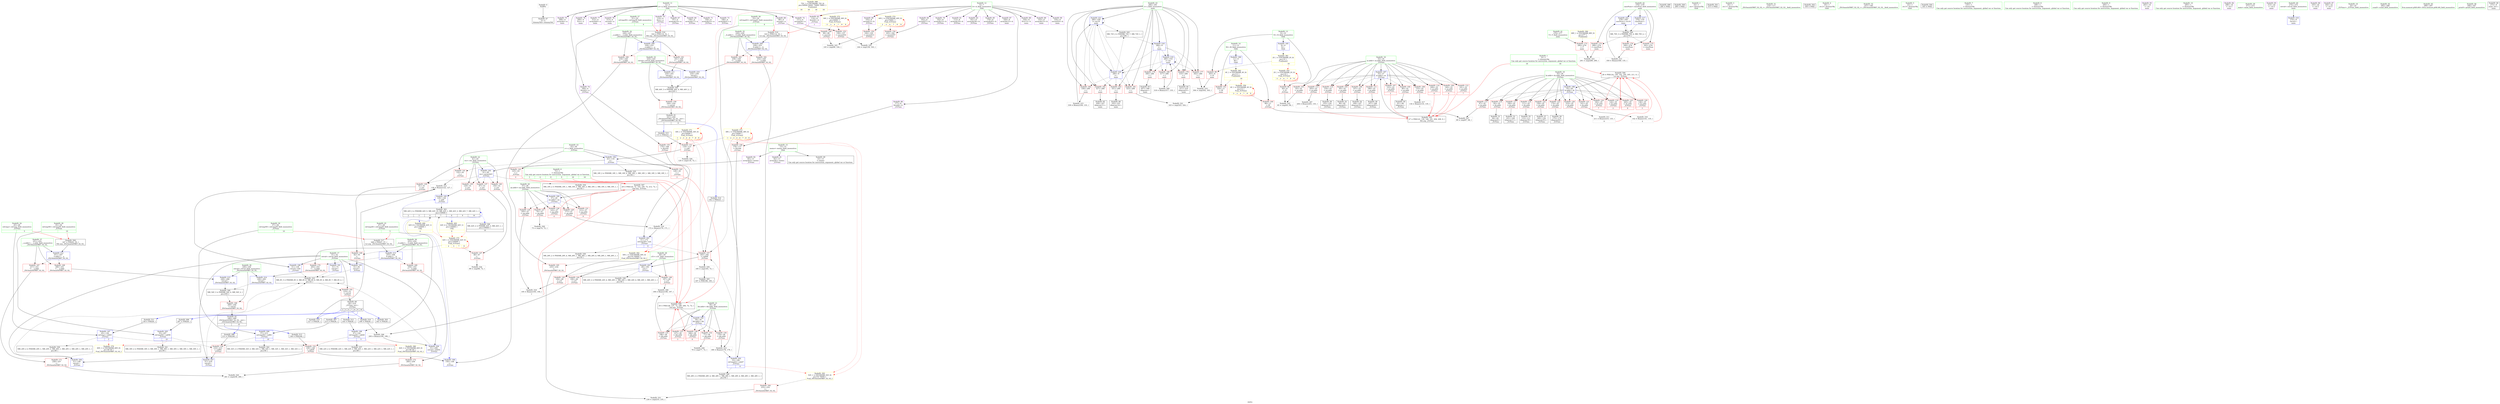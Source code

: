 digraph "SVFG" {
	label="SVFG";

	Node0x56066ee05560 [shape=record,color=grey,label="{NodeID: 0\nNullPtr}"];
	Node0x56066ee05560 -> Node0x56066ee272a0[style=solid];
	Node0x56066ee2ac90 [shape=record,color=blue,label="{NodeID: 194\n43\<--118\nc\<--\n_Z1Fiixx\n}"];
	Node0x56066ee2ac90 -> Node0x56066ee2dfb0[style=dashed];
	Node0x56066ee2ac90 -> Node0x56066ee2e080[style=dashed];
	Node0x56066ee2ac90 -> Node0x56066ee2e150[style=dashed];
	Node0x56066ee2ac90 -> Node0x56066ee48a30[style=dashed];
	Node0x56066ee277c0 [shape=record,color=red,label="{NodeID: 111\n166\<--33\n\<--ai.addr\n_Z1Fiixx\n}"];
	Node0x56066ee277c0 -> Node0x56066ee28c10[style=solid];
	Node0x56066ee26240 [shape=record,color=green,label="{NodeID: 28\n53\<--54\nref.tmp43\<--ref.tmp43_field_insensitive\n_Z1Fiixx\n|{|<s1>6}}"];
	Node0x56066ee26240 -> Node0x56066ee2b310[style=solid];
	Node0x56066ee26240:s1 -> Node0x56066ee789a0[style=solid,color=red];
	Node0x56066ee30d00 [shape=record,color=yellow,style=double,label="{NodeID: 388\n75V_1 = ENCHI(MR_75V_0)\npts\{50000 50001 70000 70001 \}\nFun[main]|{<s0>16|<s1>16|<s2>16|<s3>16}}"];
	Node0x56066ee30d00:s0 -> Node0x56066ee50a70[style=dashed,color=red];
	Node0x56066ee30d00:s1 -> Node0x56066ee50b50[style=dashed,color=red];
	Node0x56066ee30d00:s2 -> Node0x56066ee50c30[style=dashed,color=red];
	Node0x56066ee30d00:s3 -> Node0x56066ee50d10[style=dashed,color=red];
	Node0x56066ee38d80 [shape=record,color=black,label="{NodeID: 305\n187 = PHI(188, 185, )\n}"];
	Node0x56066ee331c0 [shape=record,color=blue,label="{NodeID: 222\n278\<--350\ncaseNum\<--inc24\nmain\n}"];
	Node0x56066ee331c0 -> Node0x56066ee4b730[style=dashed];
	Node0x56066ee2de10 [shape=record,color=red,label="{NodeID: 139\n129\<--41\n\<--res\n_Z1Fiixx\n}"];
	Node0x56066ee2de10 -> Node0x56066ee2ad60[style=solid];
	Node0x56066ee28a70 [shape=record,color=black,label="{NodeID: 56\n155\<--154\nidxprom32\<--\n_Z1Fiixx\n}"];
	Node0x56066ee75f80 [shape=record,color=black,label="{NodeID: 499\n284 = PHI()\n}"];
	Node0x56066ee48030 [shape=record,color=black,label="{NodeID: 333\nMR_6V_3 = PHI(MR_6V_5, MR_6V_8, MR_6V_6, MR_6V_4, MR_6V_7, MR_6V_2, )\npts\{32 \}\n}"];
	Node0x56066ee48030 -> Node0x56066ee28090[style=dashed];
	Node0x56066ee2f4d0 [shape=record,color=red,label="{NodeID: 167\n257\<--251\n\<--__a.addr\n_ZSt3maxIxERKT_S2_S2_\n}"];
	Node0x56066ee2f4d0 -> Node0x56066ee2f810[style=solid];
	Node0x56066ee2a130 [shape=record,color=purple,label="{NodeID: 84\n162\<--6\nsecond37\<--b\n_Z1Fiixx\n}"];
	Node0x56066ee2a130 -> Node0x56066ee2ea40[style=solid];
	Node0x56066ee24af0 [shape=record,color=green,label="{NodeID: 1\n9\<--1\n\<--dummyObj\nCan only get source location for instruction, argument, global var or function.|{<s0>16|<s1>16}}"];
	Node0x56066ee24af0:s0 -> Node0x56066ee76590[style=solid,color=red];
	Node0x56066ee24af0:s1 -> Node0x56066ee76be0[style=solid,color=red];
	Node0x56066ee2ad60 [shape=record,color=blue,label="{NodeID: 195\n129\<--128\n\<--add\n_Z1Fiixx\n}"];
	Node0x56066ee2ad60 -> Node0x56066ee4b230[style=dashed];
	Node0x56066ee27890 [shape=record,color=red,label="{NodeID: 112\n191\<--33\n\<--ai.addr\n_Z1Fiixx\n|{<s0>7}}"];
	Node0x56066ee27890:s0 -> Node0x56066ee76590[style=solid,color=red];
	Node0x56066ee26310 [shape=record,color=green,label="{NodeID: 29\n55\<--56\nref.tmp56\<--ref.tmp56_field_insensitive\n_Z1Fiixx\n|{|<s1>10}}"];
	Node0x56066ee26310 -> Node0x56066ee2b580[style=solid];
	Node0x56066ee26310:s1 -> Node0x56066ee77420[style=solid,color=red];
	Node0x56066ee39320 [shape=record,color=grey,label="{NodeID: 306\n200 = Binary(190, 199, )\n}"];
	Node0x56066ee39320 -> Node0x56066ee2b4b0[style=solid];
	Node0x56066ee2dee0 [shape=record,color=red,label="{NodeID: 140\n150\<--41\n\<--res\n_Z1Fiixx\n}"];
	Node0x56066ee2dee0 -> Node0x56066ee2b0a0[style=solid];
	Node0x56066ee28b40 [shape=record,color=black,label="{NodeID: 57\n160\<--159\nidxprom35\<--\n_Z1Fiixx\n}"];
	Node0x56066ee76050 [shape=record,color=black,label="{NodeID: 500\n299 = PHI()\n}"];
	Node0x56066ee48530 [shape=record,color=black,label="{NodeID: 334\nMR_16V_2 = PHI(MR_16V_1, MR_16V_3, MR_16V_3, MR_16V_1, MR_16V_3, MR_16V_1, )\npts\{42 \}\n}"];
	Node0x56066ee2f5a0 [shape=record,color=red,label="{NodeID: 168\n266\<--251\n\<--__a.addr\n_ZSt3maxIxERKT_S2_S2_\n}"];
	Node0x56066ee2f5a0 -> Node0x56066ee32c10[style=solid];
	Node0x56066ee2a200 [shape=record,color=purple,label="{NodeID: 85\n176\<--6\narrayidx45\<--b\n_Z1Fiixx\n}"];
	Node0x56066ee24b80 [shape=record,color=green,label="{NodeID: 2\n16\<--1\n.str\<--dummyObj\nGlob }"];
	Node0x56066ee2ae30 [shape=record,color=blue,label="{NodeID: 196\n31\<--128\nretval\<--add\n_Z1Fiixx\n}"];
	Node0x56066ee2ae30 -> Node0x56066ee48030[style=dashed];
	Node0x56066ee27960 [shape=record,color=red,label="{NodeID: 113\n203\<--33\n\<--ai.addr\n_Z1Fiixx\n}"];
	Node0x56066ee27960 -> Node0x56066ee394a0[style=solid];
	Node0x56066ee263e0 [shape=record,color=green,label="{NodeID: 30\n57\<--58\nref.tmp59\<--ref.tmp59_field_insensitive\n_Z1Fiixx\n|{|<s1>10}}"];
	Node0x56066ee263e0 -> Node0x56066ee2b650[style=solid];
	Node0x56066ee263e0:s1 -> Node0x56066ee78610[style=solid,color=red];
	Node0x56066ee394a0 [shape=record,color=grey,label="{NodeID: 307\n204 = Binary(203, 135, )\n|{<s0>8}}"];
	Node0x56066ee394a0:s0 -> Node0x56066ee76590[style=solid,color=red];
	Node0x56066ee2dfb0 [shape=record,color=red,label="{NodeID: 141\n122\<--43\n\<--c\n_Z1Fiixx\n}"];
	Node0x56066ee2dfb0 -> Node0x56066ee39c20[style=solid];
	Node0x56066ee28c10 [shape=record,color=black,label="{NodeID: 58\n167\<--166\nidxprom40\<--\n_Z1Fiixx\n}"];
	Node0x56066ee76120 [shape=record,color=black,label="{NodeID: 501\n315 = PHI()\n}"];
	Node0x56066ee48a30 [shape=record,color=black,label="{NodeID: 335\nMR_18V_2 = PHI(MR_18V_1, MR_18V_4, MR_18V_1, MR_18V_1, MR_18V_3, MR_18V_1, )\npts\{44 \}\n}"];
	Node0x56066ee2f670 [shape=record,color=red,label="{NodeID: 169\n259\<--253\n\<--__b.addr\n_ZSt3maxIxERKT_S2_S2_\n}"];
	Node0x56066ee2f670 -> Node0x56066ee2f8e0[style=solid];
	Node0x56066ee2a2d0 [shape=record,color=purple,label="{NodeID: 86\n177\<--6\nfirst46\<--b\n_Z1Fiixx\n}"];
	Node0x56066ee2a2d0 -> Node0x56066ee2ebe0[style=solid];
	Node0x56066ee24e30 [shape=record,color=green,label="{NodeID: 3\n18\<--1\n.str.1\<--dummyObj\nGlob }"];
	Node0x56066ee2af00 [shape=record,color=blue,label="{NodeID: 197\n45\<--138\nref.tmp\<--call25\n_Z1Fiixx\n|{|<s2>5}}"];
	Node0x56066ee2af00 -> Node0x56066ee2e8a0[style=dashed];
	Node0x56066ee2af00 -> Node0x56066ee48f30[style=dashed];
	Node0x56066ee2af00:s2 -> Node0x56066ee511a0[style=dashed,color=red];
	Node0x56066ee27a30 [shape=record,color=red,label="{NodeID: 114\n209\<--33\n\<--ai.addr\n_Z1Fiixx\n|{<s0>9}}"];
	Node0x56066ee27a30:s0 -> Node0x56066ee76590[style=solid,color=red];
	Node0x56066ee264b0 [shape=record,color=green,label="{NodeID: 31\n116\<--117\n_ZSt3minIxERKT_S2_S2_\<--_ZSt3minIxERKT_S2_S2__field_insensitive\n}"];
	Node0x56066ee39620 [shape=record,color=grey,label="{NodeID: 308\n198 = Binary(196, 197, )\n|{<s0>7}}"];
	Node0x56066ee39620:s0 -> Node0x56066ee77160[style=solid,color=red];
	Node0x56066ee2e080 [shape=record,color=red,label="{NodeID: 142\n125\<--43\n\<--c\n_Z1Fiixx\n|{<s0>2}}"];
	Node0x56066ee2e080:s0 -> Node0x56066ee76ea0[style=solid,color=red];
	Node0x56066ee28ce0 [shape=record,color=black,label="{NodeID: 59\n175\<--174\nidxprom44\<--\n_Z1Fiixx\n}"];
	Node0x56066ee761f0 [shape=record,color=black,label="{NodeID: 502\n336 = PHI()\n}"];
	Node0x56066ee48f30 [shape=record,color=black,label="{NodeID: 336\nMR_20V_2 = PHI(MR_20V_1, MR_20V_3, MR_20V_1, MR_20V_1, MR_20V_1, MR_20V_1, )\npts\{46 \}\n}"];
	Node0x56066ee2f740 [shape=record,color=red,label="{NodeID: 170\n263\<--253\n\<--__b.addr\n_ZSt3maxIxERKT_S2_S2_\n}"];
	Node0x56066ee2f740 -> Node0x56066ee32b40[style=solid];
	Node0x56066ee2a3a0 [shape=record,color=purple,label="{NodeID: 87\n329\<--6\narrayidx12\<--b\nmain\n}"];
	Node0x56066ee24ec0 [shape=record,color=green,label="{NodeID: 4\n20\<--1\n.str.2\<--dummyObj\nGlob }"];
	Node0x56066ee2afd0 [shape=record,color=blue,label="{NodeID: 198\n47\<--144\nref.tmp26\<--call28\n_Z1Fiixx\n|{|<s2>5}}"];
	Node0x56066ee2afd0 -> Node0x56066ee2e8a0[style=dashed];
	Node0x56066ee2afd0 -> Node0x56066ee49430[style=dashed];
	Node0x56066ee2afd0:s2 -> Node0x56066ee51280[style=dashed,color=red];
	Node0x56066ee2cb10 [shape=record,color=red,label="{NodeID: 115\n67\<--35\n\<--bi.addr\n_Z1Fiixx\n}"];
	Node0x56066ee2cb10 -> Node0x56066ee3b2a0[style=solid];
	Node0x56066ee26580 [shape=record,color=green,label="{NodeID: 32\n147\<--148\n_ZSt3maxIxERKT_S2_S2_\<--_ZSt3maxIxERKT_S2_S2__field_insensitive\n}"];
	Node0x56066ee310e0 [shape=record,color=yellow,style=double,label="{NodeID: 392\n50V_1 = ENCHI(MR_50V_0)\npts\{52 50000 \}\nFun[_ZSt3minIxERKT_S2_S2_]}"];
	Node0x56066ee310e0 -> Node0x56066ee2f330[style=dashed];
	Node0x56066ee397a0 [shape=record,color=grey,label="{NodeID: 309\n318 = Binary(317, 135, )\n}"];
	Node0x56066ee397a0 -> Node0x56066ee32f50[style=solid];
	Node0x56066ee2e150 [shape=record,color=red,label="{NodeID: 143\n126\<--43\n\<--c\n_Z1Fiixx\n|{<s0>2}}"];
	Node0x56066ee2e150:s0 -> Node0x56066ee77160[style=solid,color=red];
	Node0x56066ee28db0 [shape=record,color=black,label="{NodeID: 60\n26\<--219\n_Z1Fiixx_ret\<--\n_Z1Fiixx\n|{<s0>2|<s1>3|<s2>4|<s3>7|<s4>8|<s5>9|<s6>16}}"];
	Node0x56066ee28db0:s0 -> Node0x56066ee77c60[style=solid,color=blue];
	Node0x56066ee28db0:s1 -> Node0x56066ee77e90[style=solid,color=blue];
	Node0x56066ee28db0:s2 -> Node0x56066ee77fd0[style=solid,color=blue];
	Node0x56066ee28db0:s3 -> Node0x56066ee784d0[style=solid,color=blue];
	Node0x56066ee28db0:s4 -> Node0x56066ee73f20[style=solid,color=blue];
	Node0x56066ee28db0:s5 -> Node0x56066ee75d40[style=solid,color=blue];
	Node0x56066ee28db0:s6 -> Node0x56066ee762c0[style=solid,color=blue];
	Node0x56066ee762c0 [shape=record,color=black,label="{NodeID: 503\n343 = PHI(26, )\n}"];
	Node0x56066ee49430 [shape=record,color=black,label="{NodeID: 337\nMR_22V_2 = PHI(MR_22V_1, MR_22V_3, MR_22V_1, MR_22V_1, MR_22V_1, MR_22V_1, )\npts\{48 \}\n}"];
	Node0x56066ee2f810 [shape=record,color=red,label="{NodeID: 171\n258\<--257\n\<--\n_ZSt3maxIxERKT_S2_S2_\n}"];
	Node0x56066ee2f810 -> Node0x56066ee3a820[style=solid];
	Node0x56066ee2a470 [shape=record,color=purple,label="{NodeID: 88\n330\<--6\nfirst13\<--b\nmain\n}"];
	Node0x56066ee24f50 [shape=record,color=green,label="{NodeID: 5\n22\<--1\n.str.3\<--dummyObj\nGlob }"];
	Node0x56066ee2b0a0 [shape=record,color=blue,label="{NodeID: 199\n150\<--149\n\<--\n_Z1Fiixx\n}"];
	Node0x56066ee2b0a0 -> Node0x56066ee4b230[style=dashed];
	Node0x56066ee2cba0 [shape=record,color=red,label="{NodeID: 116\n83\<--35\n\<--bi.addr\n_Z1Fiixx\n}"];
	Node0x56066ee2cba0 -> Node0x56066ee28660[style=solid];
	Node0x56066ee26680 [shape=record,color=green,label="{NodeID: 33\n224\<--225\nretval\<--retval_field_insensitive\n_ZSt3minIxERKT_S2_S2_\n}"];
	Node0x56066ee26680 -> Node0x56066ee2ee50[style=solid];
	Node0x56066ee26680 -> Node0x56066ee2b990[style=solid];
	Node0x56066ee26680 -> Node0x56066ee2ba60[style=solid];
	Node0x56066ee32200 [shape=record,color=yellow,style=double,label="{NodeID: 393\n52V_1 = ENCHI(MR_52V_0)\npts\{54 70000 \}\nFun[_ZSt3minIxERKT_S2_S2_]}"];
	Node0x56066ee32200 -> Node0x56066ee2f260[style=dashed];
	Node0x56066ee39920 [shape=record,color=grey,label="{NodeID: 310\n172 = Binary(170, 171, )\n}"];
	Node0x56066ee39920 -> Node0x56066ee2b240[style=solid];
	Node0x56066ee2e220 [shape=record,color=red,label="{NodeID: 144\n190\<--49\n\<--c31\n_Z1Fiixx\n}"];
	Node0x56066ee2e220 -> Node0x56066ee39320[style=solid];
	Node0x56066ee28e80 [shape=record,color=black,label="{NodeID: 61\n221\<--244\n_ZSt3minIxERKT_S2_S2__ret\<--\n_ZSt3minIxERKT_S2_S2_\n|{<s0>1|<s1>6}}"];
	Node0x56066ee28e80:s0 -> Node0x56066ee78390[style=solid,color=blue];
	Node0x56066ee28e80:s1 -> Node0x56066ee78250[style=solid,color=blue];
	Node0x56066ee764c0 [shape=record,color=black,label="{NodeID: 504\n345 = PHI()\n}"];
	Node0x56066ee49930 [shape=record,color=black,label="{NodeID: 338\nMR_24V_2 = PHI(MR_24V_4, MR_24V_1, MR_24V_1, MR_24V_4, MR_24V_1, MR_24V_1, )\npts\{50 \}\n}"];
	Node0x56066ee2f8e0 [shape=record,color=red,label="{NodeID: 172\n260\<--259\n\<--\n_ZSt3maxIxERKT_S2_S2_\n}"];
	Node0x56066ee2f8e0 -> Node0x56066ee3a820[style=solid];
	Node0x56066ee2a540 [shape=record,color=purple,label="{NodeID: 89\n333\<--6\narrayidx15\<--b\nmain\n}"];
	Node0x56066ee24fe0 [shape=record,color=green,label="{NodeID: 6\n72\<--1\n\<--dummyObj\nCan only get source location for instruction, argument, global var or function.|{<s0>3|<s1>4|<s2>8|<s3>9|<s4>16|<s5>16}}"];
	Node0x56066ee24fe0:s0 -> Node0x56066ee76ea0[style=solid,color=red];
	Node0x56066ee24fe0:s1 -> Node0x56066ee77160[style=solid,color=red];
	Node0x56066ee24fe0:s2 -> Node0x56066ee76ea0[style=solid,color=red];
	Node0x56066ee24fe0:s3 -> Node0x56066ee77160[style=solid,color=red];
	Node0x56066ee24fe0:s4 -> Node0x56066ee76ea0[style=solid,color=red];
	Node0x56066ee24fe0:s5 -> Node0x56066ee77160[style=solid,color=red];
	Node0x56066ee2b170 [shape=record,color=blue,label="{NodeID: 200\n31\<--149\nretval\<--\n_Z1Fiixx\n}"];
	Node0x56066ee2b170 -> Node0x56066ee48030[style=dashed];
	Node0x56066ee2cc30 [shape=record,color=red,label="{NodeID: 117\n100\<--35\n\<--bi.addr\n_Z1Fiixx\n}"];
	Node0x56066ee2cc30 -> Node0x56066ee28800[style=solid];
	Node0x56066ee26750 [shape=record,color=green,label="{NodeID: 34\n226\<--227\n__a.addr\<--__a.addr_field_insensitive\n_ZSt3minIxERKT_S2_S2_\n}"];
	Node0x56066ee26750 -> Node0x56066ee2ef20[style=solid];
	Node0x56066ee26750 -> Node0x56066ee2eff0[style=solid];
	Node0x56066ee26750 -> Node0x56066ee2b7f0[style=solid];
	Node0x56066ee39aa0 [shape=record,color=grey,label="{NodeID: 311\n211 = Binary(210, 135, )\n|{<s0>9}}"];
	Node0x56066ee39aa0:s0 -> Node0x56066ee76be0[style=solid,color=red];
	Node0x56066ee2e2f0 [shape=record,color=red,label="{NodeID: 145\n194\<--49\n\<--c31\n_Z1Fiixx\n}"];
	Node0x56066ee2e2f0 -> Node0x56066ee3a520[style=solid];
	Node0x56066ee28f50 [shape=record,color=black,label="{NodeID: 62\n246\<--269\n_ZSt3maxIxERKT_S2_S2__ret\<--\n_ZSt3maxIxERKT_S2_S2_\n|{<s0>5|<s1>10}}"];
	Node0x56066ee28f50:s0 -> Node0x56066ee78110[style=solid,color=blue];
	Node0x56066ee28f50:s1 -> Node0x56066ee75e40[style=solid,color=blue];
	Node0x56066ee76590 [shape=record,color=black,label="{NodeID: 505\n27 = PHI(123, 134, 140, 191, 204, 209, 9, )\n0th arg _Z1Fiixx }"];
	Node0x56066ee76590 -> Node0x56066ee30540[style=solid];
	Node0x56066ee49e30 [shape=record,color=black,label="{NodeID: 339\nMR_26V_2 = PHI(MR_26V_4, MR_26V_1, MR_26V_1, MR_26V_4, MR_26V_1, MR_26V_1, )\npts\{52 \}\n}"];
	Node0x56066ee2f9b0 [shape=record,color=red,label="{NodeID: 173\n290\<--276\n\<--T\nmain\n}"];
	Node0x56066ee2f9b0 -> Node0x56066ee3aca0[style=solid];
	Node0x56066ee2a610 [shape=record,color=purple,label="{NodeID: 90\n334\<--6\nsecond16\<--b\nmain\n}"];
	Node0x56066ee213a0 [shape=record,color=green,label="{NodeID: 7\n135\<--1\n\<--dummyObj\nCan only get source location for instruction, argument, global var or function.}"];
	Node0x56066ee2b240 [shape=record,color=blue,label="{NodeID: 201\n51\<--172\nref.tmp39\<--sub\n_Z1Fiixx\n|{|<s2>6}}"];
	Node0x56066ee2b240 -> Node0x56066ee2ecb0[style=dashed];
	Node0x56066ee2b240 -> Node0x56066ee49e30[style=dashed];
	Node0x56066ee2b240:s2 -> Node0x56066ee310e0[style=dashed,color=red];
	Node0x56066ee2cd00 [shape=record,color=red,label="{NodeID: 118\n111\<--35\n\<--bi.addr\n_Z1Fiixx\n}"];
	Node0x56066ee2cd00 -> Node0x56066ee289a0[style=solid];
	Node0x56066ee26820 [shape=record,color=green,label="{NodeID: 35\n228\<--229\n__b.addr\<--__b.addr_field_insensitive\n_ZSt3minIxERKT_S2_S2_\n}"];
	Node0x56066ee26820 -> Node0x56066ee2f0c0[style=solid];
	Node0x56066ee26820 -> Node0x56066ee2f190[style=solid];
	Node0x56066ee26820 -> Node0x56066ee2b8c0[style=solid];
	Node0x56066ee39c20 [shape=record,color=grey,label="{NodeID: 312\n128 = Binary(122, 127, )\n}"];
	Node0x56066ee39c20 -> Node0x56066ee2ad60[style=solid];
	Node0x56066ee39c20 -> Node0x56066ee2ae30[style=solid];
	Node0x56066ee2e3c0 [shape=record,color=red,label="{NodeID: 146\n197\<--49\n\<--c31\n_Z1Fiixx\n}"];
	Node0x56066ee2e3c0 -> Node0x56066ee39620[style=solid];
	Node0x56066ee29020 [shape=record,color=black,label="{NodeID: 63\n307\<--306\nidxprom\<--\nmain\n}"];
	Node0x56066ee76be0 [shape=record,color=black,label="{NodeID: 506\n28 = PHI(124, 136, 142, 192, 205, 211, 9, )\n1st arg _Z1Fiixx }"];
	Node0x56066ee76be0 -> Node0x56066ee30610[style=solid];
	Node0x56066ee4a330 [shape=record,color=black,label="{NodeID: 340\nMR_28V_2 = PHI(MR_28V_4, MR_28V_1, MR_28V_1, MR_28V_4, MR_28V_1, MR_28V_1, )\npts\{54 \}\n}"];
	Node0x56066ee2fa80 [shape=record,color=red,label="{NodeID: 174\n289\<--278\n\<--caseNum\nmain\n}"];
	Node0x56066ee2fa80 -> Node0x56066ee3aca0[style=solid];
	Node0x56066ee2a6e0 [shape=record,color=purple,label="{NodeID: 91\n82\<--13\narrayidx\<--memo\n_Z1Fiixx\n}"];
	Node0x56066ee21430 [shape=record,color=green,label="{NodeID: 8\n188\<--1\n\<--dummyObj\nCan only get source location for instruction, argument, global var or function.}"];
	Node0x56066ee2b310 [shape=record,color=blue,label="{NodeID: 202\n53\<--180\nref.tmp43\<--sub47\n_Z1Fiixx\n|{|<s2>6}}"];
	Node0x56066ee2b310 -> Node0x56066ee2ecb0[style=dashed];
	Node0x56066ee2b310 -> Node0x56066ee4a330[style=dashed];
	Node0x56066ee2b310:s2 -> Node0x56066ee32200[style=dashed,color=red];
	Node0x56066ee2cdd0 [shape=record,color=red,label="{NodeID: 119\n124\<--35\n\<--bi.addr\n_Z1Fiixx\n|{<s0>2}}"];
	Node0x56066ee2cdd0:s0 -> Node0x56066ee76be0[style=solid,color=red];
	Node0x56066ee268f0 [shape=record,color=green,label="{NodeID: 36\n249\<--250\nretval\<--retval_field_insensitive\n_ZSt3maxIxERKT_S2_S2_\n}"];
	Node0x56066ee268f0 -> Node0x56066ee2f400[style=solid];
	Node0x56066ee268f0 -> Node0x56066ee32b40[style=solid];
	Node0x56066ee268f0 -> Node0x56066ee32c10[style=solid];
	Node0x56066ee39da0 [shape=record,color=grey,label="{NodeID: 313\n350 = Binary(349, 135, )\n}"];
	Node0x56066ee39da0 -> Node0x56066ee331c0[style=solid];
	Node0x56066ee2e490 [shape=record,color=red,label="{NodeID: 147\n88\<--87\n\<--\n_Z1Fiixx\n}"];
	Node0x56066ee2e490 -> Node0x56066ee3ae20[style=solid];
	Node0x56066ee290f0 [shape=record,color=black,label="{NodeID: 64\n311\<--310\nidxprom5\<--\nmain\n}"];
	Node0x56066ee76ea0 [shape=record,color=black,label="{NodeID: 507\n29 = PHI(125, 72, 143, 195, 72, 212, 72, )\n2nd arg _Z1Fiixx }"];
	Node0x56066ee76ea0 -> Node0x56066ee306e0[style=solid];
	Node0x56066ee4a830 [shape=record,color=black,label="{NodeID: 341\nMR_30V_2 = PHI(MR_30V_3, MR_30V_1, MR_30V_1, MR_30V_1, MR_30V_1, MR_30V_1, )\npts\{56 \}\n}"];
	Node0x56066ee2fb50 [shape=record,color=red,label="{NodeID: 175\n342\<--278\n\<--caseNum\nmain\n}"];
	Node0x56066ee2a7b0 [shape=record,color=purple,label="{NodeID: 92\n85\<--13\narrayidx5\<--memo\n_Z1Fiixx\n}"];
	Node0x56066ee2a7b0 -> Node0x56066ee2aaf0[style=solid];
	Node0x56066ee214c0 [shape=record,color=green,label="{NodeID: 9\n294\<--1\n\<--dummyObj\nCan only get source location for instruction, argument, global var or function.}"];
	Node0x56066ee2b3e0 [shape=record,color=blue,label="{NodeID: 203\n49\<--183\nc31\<--\n_Z1Fiixx\n}"];
	Node0x56066ee2b3e0 -> Node0x56066ee2e220[style=dashed];
	Node0x56066ee2b3e0 -> Node0x56066ee2e2f0[style=dashed];
	Node0x56066ee2b3e0 -> Node0x56066ee2e3c0[style=dashed];
	Node0x56066ee2b3e0 -> Node0x56066ee49930[style=dashed];
	Node0x56066ee2cea0 [shape=record,color=red,label="{NodeID: 120\n136\<--35\n\<--bi.addr\n_Z1Fiixx\n|{<s0>3}}"];
	Node0x56066ee2cea0:s0 -> Node0x56066ee76be0[style=solid,color=red];
	Node0x56066ee269c0 [shape=record,color=green,label="{NodeID: 37\n251\<--252\n__a.addr\<--__a.addr_field_insensitive\n_ZSt3maxIxERKT_S2_S2_\n}"];
	Node0x56066ee269c0 -> Node0x56066ee2f4d0[style=solid];
	Node0x56066ee269c0 -> Node0x56066ee2f5a0[style=solid];
	Node0x56066ee269c0 -> Node0x56066ee329a0[style=solid];
	Node0x56066ee39f20 [shape=record,color=grey,label="{NodeID: 314\n180 = Binary(178, 179, )\n}"];
	Node0x56066ee39f20 -> Node0x56066ee2b310[style=solid];
	Node0x56066ee2e560 [shape=record,color=red,label="{NodeID: 148\n92\<--91\n\<--\n_Z1Fiixx\n}"];
	Node0x56066ee2e560 -> Node0x56066ee2abc0[style=solid];
	Node0x56066ee291c0 [shape=record,color=black,label="{NodeID: 65\n328\<--327\nidxprom11\<--\nmain\n}"];
	Node0x56066ee77160 [shape=record,color=black,label="{NodeID: 508\n30 = PHI(126, 137, 72, 198, 206, 72, 72, )\n3rd arg _Z1Fiixx }"];
	Node0x56066ee77160 -> Node0x56066ee307b0[style=solid];
	Node0x56066ee4ad30 [shape=record,color=black,label="{NodeID: 342\nMR_32V_2 = PHI(MR_32V_3, MR_32V_1, MR_32V_1, MR_32V_1, MR_32V_1, MR_32V_1, )\npts\{58 \}\n}"];
	Node0x56066ee2fc20 [shape=record,color=red,label="{NodeID: 176\n349\<--278\n\<--caseNum\nmain\n}"];
	Node0x56066ee2fc20 -> Node0x56066ee39da0[style=solid];
	Node0x56066ee2a880 [shape=record,color=purple,label="{NodeID: 93\n283\<--16\n\<--.str\nmain\n}"];
	Node0x56066ee21580 [shape=record,color=green,label="{NodeID: 10\n295\<--1\n\<--dummyObj\nCan only get source location for instruction, argument, global var or function.}"];
	Node0x56066ee2b4b0 [shape=record,color=blue,label="{NodeID: 204\n31\<--200\nretval\<--add54\n_Z1Fiixx\n}"];
	Node0x56066ee2b4b0 -> Node0x56066ee48030[style=dashed];
	Node0x56066ee2cf70 [shape=record,color=red,label="{NodeID: 121\n141\<--35\n\<--bi.addr\n_Z1Fiixx\n}"];
	Node0x56066ee2cf70 -> Node0x56066ee3a220[style=solid];
	Node0x56066ee26a90 [shape=record,color=green,label="{NodeID: 38\n253\<--254\n__b.addr\<--__b.addr_field_insensitive\n_ZSt3maxIxERKT_S2_S2_\n}"];
	Node0x56066ee26a90 -> Node0x56066ee2f670[style=solid];
	Node0x56066ee26a90 -> Node0x56066ee2f740[style=solid];
	Node0x56066ee26a90 -> Node0x56066ee32a70[style=solid];
	Node0x56066ee3a0a0 [shape=record,color=grey,label="{NodeID: 315\n339 = Binary(338, 135, )\n}"];
	Node0x56066ee3a0a0 -> Node0x56066ee330f0[style=solid];
	Node0x56066ee2e630 [shape=record,color=red,label="{NodeID: 149\n99\<--98\n\<--second\n_Z1Fiixx\n}"];
	Node0x56066ee2e630 -> Node0x56066ee3afa0[style=solid];
	Node0x56066ee29290 [shape=record,color=black,label="{NodeID: 66\n332\<--331\nidxprom14\<--\nmain\n}"];
	Node0x56066ee77420 [shape=record,color=black,label="{NodeID: 509\n247 = PHI(45, 55, )\n0th arg _ZSt3maxIxERKT_S2_S2_ }"];
	Node0x56066ee77420 -> Node0x56066ee329a0[style=solid];
	Node0x56066ee4b230 [shape=record,color=black,label="{NodeID: 343\nMR_42V_2 = PHI(MR_42V_5, MR_42V_10, MR_42V_1, MR_42V_3, MR_42V_7, MR_42V_1, )\npts\{150000 \}\n|{<s0>2|<s1>3|<s2>4|<s3>7|<s4>8|<s5>9|<s6>16}}"];
	Node0x56066ee4b230:s0 -> Node0x56066ee2ad60[style=dashed,color=blue];
	Node0x56066ee4b230:s1 -> Node0x56066ee5ad70[style=dashed,color=blue];
	Node0x56066ee4b230:s2 -> Node0x56066ee2b0a0[style=dashed,color=blue];
	Node0x56066ee4b230:s3 -> Node0x56066ee4b230[style=dashed,color=blue];
	Node0x56066ee4b230:s4 -> Node0x56066ee5b190[style=dashed,color=blue];
	Node0x56066ee4b230:s5 -> Node0x56066ee4b230[style=dashed,color=blue];
	Node0x56066ee4b230:s6 -> Node0x56066ee4c530[style=dashed,color=blue];
	Node0x56066ee2fcf0 [shape=record,color=red,label="{NodeID: 177\n302\<--280\n\<--i\nmain\n}"];
	Node0x56066ee2fcf0 -> Node0x56066ee3a6a0[style=solid];
	Node0x56066ee2a950 [shape=record,color=purple,label="{NodeID: 94\n298\<--18\n\<--.str.1\nmain\n}"];
	Node0x56066ee22480 [shape=record,color=green,label="{NodeID: 11\n4\<--5\na\<--a_field_insensitive\nGlob }"];
	Node0x56066ee22480 -> Node0x56066ee29360[style=solid];
	Node0x56066ee22480 -> Node0x56066ee29430[style=solid];
	Node0x56066ee22480 -> Node0x56066ee29500[style=solid];
	Node0x56066ee22480 -> Node0x56066ee295d0[style=solid];
	Node0x56066ee22480 -> Node0x56066ee296a0[style=solid];
	Node0x56066ee22480 -> Node0x56066ee29770[style=solid];
	Node0x56066ee22480 -> Node0x56066ee29840[style=solid];
	Node0x56066ee22480 -> Node0x56066ee29910[style=solid];
	Node0x56066ee22480 -> Node0x56066ee299e0[style=solid];
	Node0x56066ee22480 -> Node0x56066ee29ab0[style=solid];
	Node0x56066ee22480 -> Node0x56066ee29b80[style=solid];
	Node0x56066ee22480 -> Node0x56066ee29c50[style=solid];
	Node0x56066ee50a70 [shape=record,color=yellow,style=double,label="{NodeID: 371\n34V_1 = ENCHI(MR_34V_0)\npts\{50000 \}\nFun[_Z1Fiixx]|{|<s3>1|<s4>2|<s5>3|<s6>4|<s7>6|<s8>7|<s9>8|<s10>9}}"];
	Node0x56066ee50a70 -> Node0x56066ee2e7d0[style=dashed];
	Node0x56066ee50a70 -> Node0x56066ee2eb10[style=dashed];
	Node0x56066ee50a70 -> Node0x56066ee2ecb0[style=dashed];
	Node0x56066ee50a70:s3 -> Node0x56066ee310e0[style=dashed,color=red];
	Node0x56066ee50a70:s4 -> Node0x56066ee50a70[style=dashed,color=red];
	Node0x56066ee50a70:s5 -> Node0x56066ee50a70[style=dashed,color=red];
	Node0x56066ee50a70:s6 -> Node0x56066ee50a70[style=dashed,color=red];
	Node0x56066ee50a70:s7 -> Node0x56066ee310e0[style=dashed,color=red];
	Node0x56066ee50a70:s8 -> Node0x56066ee50a70[style=dashed,color=red];
	Node0x56066ee50a70:s9 -> Node0x56066ee50a70[style=dashed,color=red];
	Node0x56066ee50a70:s10 -> Node0x56066ee50a70[style=dashed,color=red];
	Node0x56066ee2b580 [shape=record,color=blue,label="{NodeID: 205\n55\<--207\nref.tmp56\<--call58\n_Z1Fiixx\n|{|<s2>10}}"];
	Node0x56066ee2b580 -> Node0x56066ee2ed80[style=dashed];
	Node0x56066ee2b580 -> Node0x56066ee4a830[style=dashed];
	Node0x56066ee2b580:s2 -> Node0x56066ee511a0[style=dashed,color=red];
	Node0x56066ee2d040 [shape=record,color=red,label="{NodeID: 122\n159\<--35\n\<--bi.addr\n_Z1Fiixx\n}"];
	Node0x56066ee2d040 -> Node0x56066ee28b40[style=solid];
	Node0x56066ee26b60 [shape=record,color=green,label="{NodeID: 39\n271\<--272\nmain\<--main_field_insensitive\n}"];
	Node0x56066ee3a220 [shape=record,color=grey,label="{NodeID: 316\n142 = Binary(141, 135, )\n|{<s0>4}}"];
	Node0x56066ee3a220:s0 -> Node0x56066ee76be0[style=solid,color=red];
	Node0x56066ee2e700 [shape=record,color=red,label="{NodeID: 150\n104\<--103\n\<--second13\n_Z1Fiixx\n}"];
	Node0x56066ee2e700 -> Node0x56066ee3afa0[style=solid];
	Node0x56066ee29360 [shape=record,color=purple,label="{NodeID: 67\n97\<--4\narrayidx10\<--a\n_Z1Fiixx\n}"];
	Node0x56066ee77c60 [shape=record,color=black,label="{NodeID: 510\n127 = PHI(26, )\n}"];
	Node0x56066ee77c60 -> Node0x56066ee39c20[style=solid];
	Node0x56066ee4b730 [shape=record,color=black,label="{NodeID: 344\nMR_70V_3 = PHI(MR_70V_4, MR_70V_2, )\npts\{279 \}\n}"];
	Node0x56066ee4b730 -> Node0x56066ee2fa80[style=dashed];
	Node0x56066ee4b730 -> Node0x56066ee2fb50[style=dashed];
	Node0x56066ee4b730 -> Node0x56066ee2fc20[style=dashed];
	Node0x56066ee4b730 -> Node0x56066ee331c0[style=dashed];
	Node0x56066ee2fdc0 [shape=record,color=red,label="{NodeID: 178\n306\<--280\n\<--i\nmain\n}"];
	Node0x56066ee2fdc0 -> Node0x56066ee29020[style=solid];
	Node0x56066ee2aa20 [shape=record,color=purple,label="{NodeID: 95\n314\<--20\n\<--.str.2\nmain\n}"];
	Node0x56066ee22580 [shape=record,color=green,label="{NodeID: 12\n6\<--7\nb\<--b_field_insensitive\nGlob }"];
	Node0x56066ee22580 -> Node0x56066ee29d20[style=solid];
	Node0x56066ee22580 -> Node0x56066ee29df0[style=solid];
	Node0x56066ee22580 -> Node0x56066ee29ec0[style=solid];
	Node0x56066ee22580 -> Node0x56066ee29f90[style=solid];
	Node0x56066ee22580 -> Node0x56066ee2a060[style=solid];
	Node0x56066ee22580 -> Node0x56066ee2a130[style=solid];
	Node0x56066ee22580 -> Node0x56066ee2a200[style=solid];
	Node0x56066ee22580 -> Node0x56066ee2a2d0[style=solid];
	Node0x56066ee22580 -> Node0x56066ee2a3a0[style=solid];
	Node0x56066ee22580 -> Node0x56066ee2a470[style=solid];
	Node0x56066ee22580 -> Node0x56066ee2a540[style=solid];
	Node0x56066ee22580 -> Node0x56066ee2a610[style=solid];
	Node0x56066ee50b50 [shape=record,color=yellow,style=double,label="{NodeID: 372\n36V_1 = ENCHI(MR_36V_0)\npts\{50001 \}\nFun[_Z1Fiixx]|{|<s2>2|<s3>3|<s4>4|<s5>7|<s6>8|<s7>9}}"];
	Node0x56066ee50b50 -> Node0x56066ee2e630[style=dashed];
	Node0x56066ee50b50 -> Node0x56066ee2e970[style=dashed];
	Node0x56066ee50b50:s2 -> Node0x56066ee50b50[style=dashed,color=red];
	Node0x56066ee50b50:s3 -> Node0x56066ee50b50[style=dashed,color=red];
	Node0x56066ee50b50:s4 -> Node0x56066ee50b50[style=dashed,color=red];
	Node0x56066ee50b50:s5 -> Node0x56066ee50b50[style=dashed,color=red];
	Node0x56066ee50b50:s6 -> Node0x56066ee50b50[style=dashed,color=red];
	Node0x56066ee50b50:s7 -> Node0x56066ee50b50[style=dashed,color=red];
	Node0x56066ee2b650 [shape=record,color=blue,label="{NodeID: 206\n57\<--213\nref.tmp59\<--call61\n_Z1Fiixx\n|{|<s2>10}}"];
	Node0x56066ee2b650 -> Node0x56066ee2ed80[style=dashed];
	Node0x56066ee2b650 -> Node0x56066ee4ad30[style=dashed];
	Node0x56066ee2b650:s2 -> Node0x56066ee51280[style=dashed,color=red];
	Node0x56066ee2d110 [shape=record,color=red,label="{NodeID: 123\n174\<--35\n\<--bi.addr\n_Z1Fiixx\n}"];
	Node0x56066ee2d110 -> Node0x56066ee28ce0[style=solid];
	Node0x56066ee26c60 [shape=record,color=green,label="{NodeID: 40\n274\<--275\nretval\<--retval_field_insensitive\nmain\n}"];
	Node0x56066ee26c60 -> Node0x56066ee32ce0[style=solid];
	Node0x56066ee3a3a0 [shape=record,color=grey,label="{NodeID: 317\n134 = Binary(133, 135, )\n|{<s0>3}}"];
	Node0x56066ee3a3a0:s0 -> Node0x56066ee76590[style=solid,color=red];
	Node0x56066ee2e7d0 [shape=record,color=red,label="{NodeID: 151\n118\<--115\n\<--call\n_Z1Fiixx\n}"];
	Node0x56066ee2e7d0 -> Node0x56066ee2ac90[style=solid];
	Node0x56066ee2e7d0 -> Node0x56066ee3b120[style=solid];
	Node0x56066ee29430 [shape=record,color=purple,label="{NodeID: 68\n98\<--4\nsecond\<--a\n_Z1Fiixx\n}"];
	Node0x56066ee29430 -> Node0x56066ee2e630[style=solid];
	Node0x56066ee77e90 [shape=record,color=black,label="{NodeID: 511\n138 = PHI(26, )\n}"];
	Node0x56066ee77e90 -> Node0x56066ee2af00[style=solid];
	Node0x56066ee4c440 [shape=record,color=black,label="{NodeID: 345\nMR_72V_2 = PHI(MR_72V_7, MR_72V_1, )\npts\{281 \}\n}"];
	Node0x56066ee4c440 -> Node0x56066ee32e80[style=dashed];
	Node0x56066ee2fe90 [shape=record,color=red,label="{NodeID: 179\n310\<--280\n\<--i\nmain\n}"];
	Node0x56066ee2fe90 -> Node0x56066ee290f0[style=solid];
	Node0x56066ee27bb0 [shape=record,color=purple,label="{NodeID: 96\n335\<--20\n\<--.str.2\nmain\n}"];
	Node0x56066ee22680 [shape=record,color=green,label="{NodeID: 13\n8\<--10\nN\<--N_field_insensitive\nGlob }"];
	Node0x56066ee22680 -> Node0x56066ee27d50[style=solid];
	Node0x56066ee22680 -> Node0x56066ee27e20[style=solid];
	Node0x56066ee22680 -> Node0x56066ee30370[style=solid];
	Node0x56066ee50c30 [shape=record,color=yellow,style=double,label="{NodeID: 373\n38V_1 = ENCHI(MR_38V_0)\npts\{70000 \}\nFun[_Z1Fiixx]|{|<s3>1|<s4>2|<s5>3|<s6>4|<s7>6|<s8>7|<s9>8|<s10>9}}"];
	Node0x56066ee50c30 -> Node0x56066ee2e7d0[style=dashed];
	Node0x56066ee50c30 -> Node0x56066ee2ebe0[style=dashed];
	Node0x56066ee50c30 -> Node0x56066ee2ecb0[style=dashed];
	Node0x56066ee50c30:s3 -> Node0x56066ee32200[style=dashed,color=red];
	Node0x56066ee50c30:s4 -> Node0x56066ee50c30[style=dashed,color=red];
	Node0x56066ee50c30:s5 -> Node0x56066ee50c30[style=dashed,color=red];
	Node0x56066ee50c30:s6 -> Node0x56066ee50c30[style=dashed,color=red];
	Node0x56066ee50c30:s7 -> Node0x56066ee32200[style=dashed,color=red];
	Node0x56066ee50c30:s8 -> Node0x56066ee50c30[style=dashed,color=red];
	Node0x56066ee50c30:s9 -> Node0x56066ee50c30[style=dashed,color=red];
	Node0x56066ee50c30:s10 -> Node0x56066ee50c30[style=dashed,color=red];
	Node0x56066ee2b720 [shape=record,color=blue,label="{NodeID: 207\n31\<--216\nretval\<--\n_Z1Fiixx\n}"];
	Node0x56066ee2b720 -> Node0x56066ee48030[style=dashed];
	Node0x56066ee2d1e0 [shape=record,color=red,label="{NodeID: 124\n192\<--35\n\<--bi.addr\n_Z1Fiixx\n|{<s0>7}}"];
	Node0x56066ee2d1e0:s0 -> Node0x56066ee76be0[style=solid,color=red];
	Node0x56066ee26d30 [shape=record,color=green,label="{NodeID: 41\n276\<--277\nT\<--T_field_insensitive\nmain\n}"];
	Node0x56066ee26d30 -> Node0x56066ee2f9b0[style=solid];
	Node0x56066ee3a520 [shape=record,color=grey,label="{NodeID: 318\n195 = Binary(193, 194, )\n|{<s0>7}}"];
	Node0x56066ee3a520:s0 -> Node0x56066ee76ea0[style=solid,color=red];
	Node0x56066ee2e8a0 [shape=record,color=red,label="{NodeID: 152\n149\<--146\n\<--call29\n_Z1Fiixx\n}"];
	Node0x56066ee2e8a0 -> Node0x56066ee2b0a0[style=solid];
	Node0x56066ee2e8a0 -> Node0x56066ee2b170[style=solid];
	Node0x56066ee29500 [shape=record,color=purple,label="{NodeID: 69\n109\<--4\narrayidx17\<--a\n_Z1Fiixx\n}"];
	Node0x56066ee77fd0 [shape=record,color=black,label="{NodeID: 512\n144 = PHI(26, )\n}"];
	Node0x56066ee77fd0 -> Node0x56066ee2afd0[style=solid];
	Node0x56066ee4c530 [shape=record,color=black,label="{NodeID: 346\nMR_42V_2 = PHI(MR_42V_3, MR_42V_1, )\npts\{150000 \}\n|{<s0>16}}"];
	Node0x56066ee4c530:s0 -> Node0x56066ee50df0[style=dashed,color=red];
	Node0x56066ee2ff60 [shape=record,color=red,label="{NodeID: 180\n317\<--280\n\<--i\nmain\n}"];
	Node0x56066ee2ff60 -> Node0x56066ee397a0[style=solid];
	Node0x56066ee27c80 [shape=record,color=purple,label="{NodeID: 97\n344\<--22\n\<--.str.3\nmain\n}"];
	Node0x56066ee25820 [shape=record,color=green,label="{NodeID: 14\n11\<--12\nM\<--M_field_insensitive\nGlob }"];
	Node0x56066ee25820 -> Node0x56066ee27ef0[style=solid];
	Node0x56066ee25820 -> Node0x56066ee27fc0[style=solid];
	Node0x56066ee25820 -> Node0x56066ee30440[style=solid];
	Node0x56066ee50d10 [shape=record,color=yellow,style=double,label="{NodeID: 374\n40V_1 = ENCHI(MR_40V_0)\npts\{70001 \}\nFun[_Z1Fiixx]|{|<s2>2|<s3>3|<s4>4|<s5>7|<s6>8|<s7>9}}"];
	Node0x56066ee50d10 -> Node0x56066ee2e700[style=dashed];
	Node0x56066ee50d10 -> Node0x56066ee2ea40[style=dashed];
	Node0x56066ee50d10:s2 -> Node0x56066ee50d10[style=dashed,color=red];
	Node0x56066ee50d10:s3 -> Node0x56066ee50d10[style=dashed,color=red];
	Node0x56066ee50d10:s4 -> Node0x56066ee50d10[style=dashed,color=red];
	Node0x56066ee50d10:s5 -> Node0x56066ee50d10[style=dashed,color=red];
	Node0x56066ee50d10:s6 -> Node0x56066ee50d10[style=dashed,color=red];
	Node0x56066ee50d10:s7 -> Node0x56066ee50d10[style=dashed,color=red];
	Node0x56066ee2b7f0 [shape=record,color=blue,label="{NodeID: 208\n226\<--222\n__a.addr\<--__a\n_ZSt3minIxERKT_S2_S2_\n}"];
	Node0x56066ee2b7f0 -> Node0x56066ee2ef20[style=dashed];
	Node0x56066ee2b7f0 -> Node0x56066ee2eff0[style=dashed];
	Node0x56066ee2d2b0 [shape=record,color=red,label="{NodeID: 125\n205\<--35\n\<--bi.addr\n_Z1Fiixx\n|{<s0>8}}"];
	Node0x56066ee2d2b0:s0 -> Node0x56066ee76be0[style=solid,color=red];
	Node0x56066ee26e00 [shape=record,color=green,label="{NodeID: 42\n278\<--279\ncaseNum\<--caseNum_field_insensitive\nmain\n}"];
	Node0x56066ee26e00 -> Node0x56066ee2fa80[style=solid];
	Node0x56066ee26e00 -> Node0x56066ee2fb50[style=solid];
	Node0x56066ee26e00 -> Node0x56066ee2fc20[style=solid];
	Node0x56066ee26e00 -> Node0x56066ee32db0[style=solid];
	Node0x56066ee26e00 -> Node0x56066ee331c0[style=solid];
	Node0x56066ee3a6a0 [shape=record,color=grey,label="{NodeID: 319\n304 = cmp(302, 303, )\n}"];
	Node0x56066ee2e970 [shape=record,color=red,label="{NodeID: 153\n158\<--157\n\<--second34\n_Z1Fiixx\n}"];
	Node0x56066ee2e970 -> Node0x56066ee3ba20[style=solid];
	Node0x56066ee295d0 [shape=record,color=purple,label="{NodeID: 70\n110\<--4\nfirst\<--a\n_Z1Fiixx\n|{<s0>1}}"];
	Node0x56066ee295d0:s0 -> Node0x56066ee78820[style=solid,color=red];
	Node0x56066ee78110 [shape=record,color=black,label="{NodeID: 513\n146 = PHI(246, )\n}"];
	Node0x56066ee78110 -> Node0x56066ee2e8a0[style=solid];
	Node0x56066ee30030 [shape=record,color=red,label="{NodeID: 181\n323\<--280\n\<--i\nmain\n}"];
	Node0x56066ee30030 -> Node0x56066ee3a9a0[style=solid];
	Node0x56066ee27d50 [shape=record,color=red,label="{NodeID: 98\n64\<--8\n\<--N\n_Z1Fiixx\n}"];
	Node0x56066ee27d50 -> Node0x56066ee3ab20[style=solid];
	Node0x56066ee258b0 [shape=record,color=green,label="{NodeID: 15\n13\<--15\nmemo\<--memo_field_insensitive\nGlob }"];
	Node0x56066ee258b0 -> Node0x56066ee28490[style=solid];
	Node0x56066ee258b0 -> Node0x56066ee2a6e0[style=solid];
	Node0x56066ee258b0 -> Node0x56066ee2a7b0[style=solid];
	Node0x56066ee50df0 [shape=record,color=yellow,style=double,label="{NodeID: 375\n42V_1 = ENCHI(MR_42V_0)\npts\{150000 \}\nFun[_Z1Fiixx]|{|<s3>2|<s4>3|<s5>7|<s6>8}}"];
	Node0x56066ee50df0 -> Node0x56066ee2e490[style=dashed];
	Node0x56066ee50df0 -> Node0x56066ee2e560[style=dashed];
	Node0x56066ee50df0 -> Node0x56066ee4b230[style=dashed];
	Node0x56066ee50df0:s3 -> Node0x56066ee50df0[style=dashed,color=red];
	Node0x56066ee50df0:s4 -> Node0x56066ee50df0[style=dashed,color=red];
	Node0x56066ee50df0:s5 -> Node0x56066ee50df0[style=dashed,color=red];
	Node0x56066ee50df0:s6 -> Node0x56066ee50df0[style=dashed,color=red];
	Node0x56066ee2b8c0 [shape=record,color=blue,label="{NodeID: 209\n228\<--223\n__b.addr\<--__b\n_ZSt3minIxERKT_S2_S2_\n}"];
	Node0x56066ee2b8c0 -> Node0x56066ee2f0c0[style=dashed];
	Node0x56066ee2b8c0 -> Node0x56066ee2f190[style=dashed];
	Node0x56066ee2d380 [shape=record,color=red,label="{NodeID: 126\n210\<--35\n\<--bi.addr\n_Z1Fiixx\n}"];
	Node0x56066ee2d380 -> Node0x56066ee39aa0[style=solid];
	Node0x56066ee26ed0 [shape=record,color=green,label="{NodeID: 43\n280\<--281\ni\<--i_field_insensitive\nmain\n}"];
	Node0x56066ee26ed0 -> Node0x56066ee2fcf0[style=solid];
	Node0x56066ee26ed0 -> Node0x56066ee2fdc0[style=solid];
	Node0x56066ee26ed0 -> Node0x56066ee2fe90[style=solid];
	Node0x56066ee26ed0 -> Node0x56066ee2ff60[style=solid];
	Node0x56066ee26ed0 -> Node0x56066ee30030[style=solid];
	Node0x56066ee26ed0 -> Node0x56066ee30100[style=solid];
	Node0x56066ee26ed0 -> Node0x56066ee301d0[style=solid];
	Node0x56066ee26ed0 -> Node0x56066ee302a0[style=solid];
	Node0x56066ee26ed0 -> Node0x56066ee32e80[style=solid];
	Node0x56066ee26ed0 -> Node0x56066ee32f50[style=solid];
	Node0x56066ee26ed0 -> Node0x56066ee33020[style=solid];
	Node0x56066ee26ed0 -> Node0x56066ee330f0[style=solid];
	Node0x56066ee3a820 [shape=record,color=grey,label="{NodeID: 320\n261 = cmp(258, 260, )\n}"];
	Node0x56066ee2ea40 [shape=record,color=red,label="{NodeID: 154\n163\<--162\n\<--second37\n_Z1Fiixx\n}"];
	Node0x56066ee2ea40 -> Node0x56066ee3ba20[style=solid];
	Node0x56066ee296a0 [shape=record,color=purple,label="{NodeID: 71\n156\<--4\narrayidx33\<--a\n_Z1Fiixx\n}"];
	Node0x56066ee78250 [shape=record,color=black,label="{NodeID: 514\n182 = PHI(221, )\n}"];
	Node0x56066ee78250 -> Node0x56066ee2ecb0[style=solid];
	Node0x56066ee4cf30 [shape=record,color=black,label="{NodeID: 348\nMR_54V_3 = PHI(MR_54V_4, MR_54V_2, )\npts\{250 \}\n}"];
	Node0x56066ee4cf30 -> Node0x56066ee2f400[style=dashed];
	Node0x56066ee30100 [shape=record,color=red,label="{NodeID: 182\n327\<--280\n\<--i\nmain\n}"];
	Node0x56066ee30100 -> Node0x56066ee291c0[style=solid];
	Node0x56066ee27e20 [shape=record,color=red,label="{NodeID: 99\n303\<--8\n\<--N\nmain\n}"];
	Node0x56066ee27e20 -> Node0x56066ee3a6a0[style=solid];
	Node0x56066ee25940 [shape=record,color=green,label="{NodeID: 16\n24\<--25\n_Z1Fiixx\<--_Z1Fiixx_field_insensitive\n}"];
	Node0x56066ee2b990 [shape=record,color=blue,label="{NodeID: 210\n224\<--238\nretval\<--\n_ZSt3minIxERKT_S2_S2_\n}"];
	Node0x56066ee2b990 -> Node0x56066ee4d930[style=dashed];
	Node0x56066ee2d450 [shape=record,color=red,label="{NodeID: 127\n74\<--37\n\<--aa.addr\n_Z1Fiixx\n}"];
	Node0x56066ee2d450 -> Node0x56066ee3b420[style=solid];
	Node0x56066ee26fa0 [shape=record,color=green,label="{NodeID: 44\n285\<--286\nscanf\<--scanf_field_insensitive\n}"];
	Node0x56066ee3a9a0 [shape=record,color=grey,label="{NodeID: 321\n325 = cmp(323, 324, )\n}"];
	Node0x56066ee2eb10 [shape=record,color=red,label="{NodeID: 155\n170\<--169\n\<--first42\n_Z1Fiixx\n}"];
	Node0x56066ee2eb10 -> Node0x56066ee39920[style=solid];
	Node0x56066ee29770 [shape=record,color=purple,label="{NodeID: 72\n157\<--4\nsecond34\<--a\n_Z1Fiixx\n}"];
	Node0x56066ee29770 -> Node0x56066ee2e970[style=solid];
	Node0x56066ee78390 [shape=record,color=black,label="{NodeID: 515\n115 = PHI(221, )\n}"];
	Node0x56066ee78390 -> Node0x56066ee2e7d0[style=solid];
	Node0x56066ee301d0 [shape=record,color=red,label="{NodeID: 183\n331\<--280\n\<--i\nmain\n}"];
	Node0x56066ee301d0 -> Node0x56066ee29290[style=solid];
	Node0x56066ee27ef0 [shape=record,color=red,label="{NodeID: 100\n68\<--11\n\<--M\n_Z1Fiixx\n}"];
	Node0x56066ee27ef0 -> Node0x56066ee3b2a0[style=solid];
	Node0x56066ee259d0 [shape=record,color=green,label="{NodeID: 17\n31\<--32\nretval\<--retval_field_insensitive\n_Z1Fiixx\n}"];
	Node0x56066ee259d0 -> Node0x56066ee28090[style=solid];
	Node0x56066ee259d0 -> Node0x56066ee30880[style=solid];
	Node0x56066ee259d0 -> Node0x56066ee2abc0[style=solid];
	Node0x56066ee259d0 -> Node0x56066ee2ae30[style=solid];
	Node0x56066ee259d0 -> Node0x56066ee2b170[style=solid];
	Node0x56066ee259d0 -> Node0x56066ee2b4b0[style=solid];
	Node0x56066ee259d0 -> Node0x56066ee2b720[style=solid];
	Node0x56066ee2ba60 [shape=record,color=blue,label="{NodeID: 211\n224\<--241\nretval\<--\n_ZSt3minIxERKT_S2_S2_\n}"];
	Node0x56066ee2ba60 -> Node0x56066ee4d930[style=dashed];
	Node0x56066ee2d520 [shape=record,color=red,label="{NodeID: 128\n143\<--37\n\<--aa.addr\n_Z1Fiixx\n|{<s0>4}}"];
	Node0x56066ee2d520:s0 -> Node0x56066ee76ea0[style=solid,color=red];
	Node0x56066ee270a0 [shape=record,color=green,label="{NodeID: 45\n296\<--297\nllvm.memset.p0i8.i64\<--llvm.memset.p0i8.i64_field_insensitive\n}"];
	Node0x56066ee3ab20 [shape=record,color=grey,label="{NodeID: 322\n65 = cmp(63, 64, )\n}"];
	Node0x56066ee2ebe0 [shape=record,color=red,label="{NodeID: 156\n178\<--177\n\<--first46\n_Z1Fiixx\n}"];
	Node0x56066ee2ebe0 -> Node0x56066ee39f20[style=solid];
	Node0x56066ee29840 [shape=record,color=purple,label="{NodeID: 73\n168\<--4\narrayidx41\<--a\n_Z1Fiixx\n}"];
	Node0x56066ee784d0 [shape=record,color=black,label="{NodeID: 516\n199 = PHI(26, )\n}"];
	Node0x56066ee784d0 -> Node0x56066ee39320[style=solid];
	Node0x56066ee4d930 [shape=record,color=black,label="{NodeID: 350\nMR_44V_3 = PHI(MR_44V_4, MR_44V_2, )\npts\{225 \}\n}"];
	Node0x56066ee4d930 -> Node0x56066ee2ee50[style=dashed];
	Node0x56066ee302a0 [shape=record,color=red,label="{NodeID: 184\n338\<--280\n\<--i\nmain\n}"];
	Node0x56066ee302a0 -> Node0x56066ee3a0a0[style=solid];
	Node0x56066ee27fc0 [shape=record,color=red,label="{NodeID: 101\n324\<--11\n\<--M\nmain\n}"];
	Node0x56066ee27fc0 -> Node0x56066ee3a9a0[style=solid];
	Node0x56066ee25a60 [shape=record,color=green,label="{NodeID: 18\n33\<--34\nai.addr\<--ai.addr_field_insensitive\n_Z1Fiixx\n}"];
	Node0x56066ee25a60 -> Node0x56066ee28160[style=solid];
	Node0x56066ee25a60 -> Node0x56066ee28230[style=solid];
	Node0x56066ee25a60 -> Node0x56066ee28300[style=solid];
	Node0x56066ee25a60 -> Node0x56066ee273b0[style=solid];
	Node0x56066ee25a60 -> Node0x56066ee27480[style=solid];
	Node0x56066ee25a60 -> Node0x56066ee27550[style=solid];
	Node0x56066ee25a60 -> Node0x56066ee27620[style=solid];
	Node0x56066ee25a60 -> Node0x56066ee276f0[style=solid];
	Node0x56066ee25a60 -> Node0x56066ee277c0[style=solid];
	Node0x56066ee25a60 -> Node0x56066ee27890[style=solid];
	Node0x56066ee25a60 -> Node0x56066ee27960[style=solid];
	Node0x56066ee25a60 -> Node0x56066ee27a30[style=solid];
	Node0x56066ee25a60 -> Node0x56066ee30540[style=solid];
	Node0x56066ee329a0 [shape=record,color=blue,label="{NodeID: 212\n251\<--247\n__a.addr\<--__a\n_ZSt3maxIxERKT_S2_S2_\n}"];
	Node0x56066ee329a0 -> Node0x56066ee2f4d0[style=dashed];
	Node0x56066ee329a0 -> Node0x56066ee2f5a0[style=dashed];
	Node0x56066ee2d5f0 [shape=record,color=red,label="{NodeID: 129\n171\<--37\n\<--aa.addr\n_Z1Fiixx\n}"];
	Node0x56066ee2d5f0 -> Node0x56066ee39920[style=solid];
	Node0x56066ee271a0 [shape=record,color=green,label="{NodeID: 46\n346\<--347\nprintf\<--printf_field_insensitive\n}"];
	Node0x56066ee3aca0 [shape=record,color=grey,label="{NodeID: 323\n291 = cmp(289, 290, )\n}"];
	Node0x56066ee2ecb0 [shape=record,color=red,label="{NodeID: 157\n183\<--182\n\<--call48\n_Z1Fiixx\n}"];
	Node0x56066ee2ecb0 -> Node0x56066ee2b3e0[style=solid];
	Node0x56066ee2ecb0 -> Node0x56066ee3b720[style=solid];
	Node0x56066ee29910 [shape=record,color=purple,label="{NodeID: 74\n169\<--4\nfirst42\<--a\n_Z1Fiixx\n}"];
	Node0x56066ee29910 -> Node0x56066ee2eb10[style=solid];
	Node0x56066ee78610 [shape=record,color=black,label="{NodeID: 517\n248 = PHI(47, 57, )\n1st arg _ZSt3maxIxERKT_S2_S2_ }"];
	Node0x56066ee78610 -> Node0x56066ee32a70[style=solid];
	Node0x56066ee30370 [shape=record,color=blue,label="{NodeID: 185\n8\<--9\nN\<--\nGlob }"];
	Node0x56066ee30370 -> Node0x56066ee51360[style=dashed];
	Node0x56066ee28090 [shape=record,color=red,label="{NodeID: 102\n219\<--31\n\<--retval\n_Z1Fiixx\n}"];
	Node0x56066ee28090 -> Node0x56066ee28db0[style=solid];
	Node0x56066ee25af0 [shape=record,color=green,label="{NodeID: 19\n35\<--36\nbi.addr\<--bi.addr_field_insensitive\n_Z1Fiixx\n}"];
	Node0x56066ee25af0 -> Node0x56066ee2cb10[style=solid];
	Node0x56066ee25af0 -> Node0x56066ee2cba0[style=solid];
	Node0x56066ee25af0 -> Node0x56066ee2cc30[style=solid];
	Node0x56066ee25af0 -> Node0x56066ee2cd00[style=solid];
	Node0x56066ee25af0 -> Node0x56066ee2cdd0[style=solid];
	Node0x56066ee25af0 -> Node0x56066ee2cea0[style=solid];
	Node0x56066ee25af0 -> Node0x56066ee2cf70[style=solid];
	Node0x56066ee25af0 -> Node0x56066ee2d040[style=solid];
	Node0x56066ee25af0 -> Node0x56066ee2d110[style=solid];
	Node0x56066ee25af0 -> Node0x56066ee2d1e0[style=solid];
	Node0x56066ee25af0 -> Node0x56066ee2d2b0[style=solid];
	Node0x56066ee25af0 -> Node0x56066ee2d380[style=solid];
	Node0x56066ee25af0 -> Node0x56066ee30610[style=solid];
	Node0x56066ee511a0 [shape=record,color=yellow,style=double,label="{NodeID: 379\n60V_1 = ENCHI(MR_60V_0)\npts\{46 56 \}\nFun[_ZSt3maxIxERKT_S2_S2_]}"];
	Node0x56066ee511a0 -> Node0x56066ee2f810[style=dashed];
	Node0x56066ee32a70 [shape=record,color=blue,label="{NodeID: 213\n253\<--248\n__b.addr\<--__b\n_ZSt3maxIxERKT_S2_S2_\n}"];
	Node0x56066ee32a70 -> Node0x56066ee2f670[style=dashed];
	Node0x56066ee32a70 -> Node0x56066ee2f740[style=dashed];
	Node0x56066ee2d6c0 [shape=record,color=red,label="{NodeID: 130\n193\<--37\n\<--aa.addr\n_Z1Fiixx\n}"];
	Node0x56066ee2d6c0 -> Node0x56066ee3a520[style=solid];
	Node0x56066ee272a0 [shape=record,color=black,label="{NodeID: 47\n2\<--3\ndummyVal\<--dummyVal\n}"];
	Node0x56066ee5ad70 [shape=record,color=yellow,style=double,label="{NodeID: 490\n42V_8 = CSCHI(MR_42V_1)\npts\{150000 \}\nCS[]|{<s0>4}}"];
	Node0x56066ee5ad70:s0 -> Node0x56066ee50df0[style=dashed,color=red];
	Node0x56066ee3ae20 [shape=record,color=grey,label="{NodeID: 324\n89 = cmp(88, 72, )\n}"];
	Node0x56066ee2ed80 [shape=record,color=red,label="{NodeID: 158\n216\<--215\n\<--call62\n_Z1Fiixx\n}"];
	Node0x56066ee2ed80 -> Node0x56066ee2b720[style=solid];
	Node0x56066ee299e0 [shape=record,color=purple,label="{NodeID: 75\n308\<--4\narrayidx\<--a\nmain\n}"];
	Node0x56066ee78820 [shape=record,color=black,label="{NodeID: 518\n222 = PHI(110, 51, )\n0th arg _ZSt3minIxERKT_S2_S2_ }"];
	Node0x56066ee78820 -> Node0x56066ee2b7f0[style=solid];
	Node0x56066ee30440 [shape=record,color=blue,label="{NodeID: 186\n11\<--9\nM\<--\nGlob }"];
	Node0x56066ee30440 -> Node0x56066ee51470[style=dashed];
	Node0x56066ee28160 [shape=record,color=red,label="{NodeID: 103\n63\<--33\n\<--ai.addr\n_Z1Fiixx\n}"];
	Node0x56066ee28160 -> Node0x56066ee3ab20[style=solid];
	Node0x56066ee25bc0 [shape=record,color=green,label="{NodeID: 20\n37\<--38\naa.addr\<--aa.addr_field_insensitive\n_Z1Fiixx\n}"];
	Node0x56066ee25bc0 -> Node0x56066ee2d450[style=solid];
	Node0x56066ee25bc0 -> Node0x56066ee2d520[style=solid];
	Node0x56066ee25bc0 -> Node0x56066ee2d5f0[style=solid];
	Node0x56066ee25bc0 -> Node0x56066ee2d6c0[style=solid];
	Node0x56066ee25bc0 -> Node0x56066ee2d790[style=solid];
	Node0x56066ee25bc0 -> Node0x56066ee306e0[style=solid];
	Node0x56066ee51280 [shape=record,color=yellow,style=double,label="{NodeID: 380\n62V_1 = ENCHI(MR_62V_0)\npts\{48 58 \}\nFun[_ZSt3maxIxERKT_S2_S2_]}"];
	Node0x56066ee51280 -> Node0x56066ee2f8e0[style=dashed];
	Node0x56066ee32b40 [shape=record,color=blue,label="{NodeID: 214\n249\<--263\nretval\<--\n_ZSt3maxIxERKT_S2_S2_\n}"];
	Node0x56066ee32b40 -> Node0x56066ee4cf30[style=dashed];
	Node0x56066ee2d790 [shape=record,color=red,label="{NodeID: 131\n212\<--37\n\<--aa.addr\n_Z1Fiixx\n|{<s0>9}}"];
	Node0x56066ee2d790:s0 -> Node0x56066ee76ea0[style=solid,color=red];
	Node0x56066ee283c0 [shape=record,color=black,label="{NodeID: 48\n273\<--9\nmain_ret\<--\nmain\n}"];
	Node0x56066ee3afa0 [shape=record,color=grey,label="{NodeID: 325\n105 = cmp(99, 104, )\n}"];
	Node0x56066ee2ee50 [shape=record,color=red,label="{NodeID: 159\n244\<--224\n\<--retval\n_ZSt3minIxERKT_S2_S2_\n}"];
	Node0x56066ee2ee50 -> Node0x56066ee28e80[style=solid];
	Node0x56066ee29ab0 [shape=record,color=purple,label="{NodeID: 76\n309\<--4\nfirst\<--a\nmain\n}"];
	Node0x56066ee789a0 [shape=record,color=black,label="{NodeID: 519\n223 = PHI(114, 53, )\n1st arg _ZSt3minIxERKT_S2_S2_ }"];
	Node0x56066ee789a0 -> Node0x56066ee2b8c0[style=solid];
	Node0x56066ee30540 [shape=record,color=blue,label="{NodeID: 187\n33\<--27\nai.addr\<--ai\n_Z1Fiixx\n}"];
	Node0x56066ee30540 -> Node0x56066ee28160[style=dashed];
	Node0x56066ee30540 -> Node0x56066ee28230[style=dashed];
	Node0x56066ee30540 -> Node0x56066ee28300[style=dashed];
	Node0x56066ee30540 -> Node0x56066ee273b0[style=dashed];
	Node0x56066ee30540 -> Node0x56066ee27480[style=dashed];
	Node0x56066ee30540 -> Node0x56066ee27550[style=dashed];
	Node0x56066ee30540 -> Node0x56066ee27620[style=dashed];
	Node0x56066ee30540 -> Node0x56066ee276f0[style=dashed];
	Node0x56066ee30540 -> Node0x56066ee277c0[style=dashed];
	Node0x56066ee30540 -> Node0x56066ee27890[style=dashed];
	Node0x56066ee30540 -> Node0x56066ee27960[style=dashed];
	Node0x56066ee30540 -> Node0x56066ee27a30[style=dashed];
	Node0x56066ee28230 [shape=record,color=red,label="{NodeID: 104\n80\<--33\n\<--ai.addr\n_Z1Fiixx\n}"];
	Node0x56066ee28230 -> Node0x56066ee28590[style=solid];
	Node0x56066ee25c90 [shape=record,color=green,label="{NodeID: 21\n39\<--40\nbb.addr\<--bb.addr_field_insensitive\n_Z1Fiixx\n}"];
	Node0x56066ee25c90 -> Node0x56066ee2d860[style=solid];
	Node0x56066ee25c90 -> Node0x56066ee2d930[style=solid];
	Node0x56066ee25c90 -> Node0x56066ee2da00[style=solid];
	Node0x56066ee25c90 -> Node0x56066ee2dad0[style=solid];
	Node0x56066ee25c90 -> Node0x56066ee2dba0[style=solid];
	Node0x56066ee25c90 -> Node0x56066ee307b0[style=solid];
	Node0x56066ee51360 [shape=record,color=yellow,style=double,label="{NodeID: 381\n2V_1 = ENCHI(MR_2V_0)\npts\{10 \}\nFun[main]|{|<s1>16}}"];
	Node0x56066ee51360 -> Node0x56066ee27e20[style=dashed];
	Node0x56066ee51360:s1 -> Node0x56066ee4f230[style=dashed,color=red];
	Node0x56066ee32c10 [shape=record,color=blue,label="{NodeID: 215\n249\<--266\nretval\<--\n_ZSt3maxIxERKT_S2_S2_\n}"];
	Node0x56066ee32c10 -> Node0x56066ee4cf30[style=dashed];
	Node0x56066ee2d860 [shape=record,color=red,label="{NodeID: 132\n77\<--39\n\<--bb.addr\n_Z1Fiixx\n}"];
	Node0x56066ee2d860 -> Node0x56066ee3b5a0[style=solid];
	Node0x56066ee28490 [shape=record,color=black,label="{NodeID: 49\n14\<--13\n\<--memo\nCan only get source location for instruction, argument, global var or function.}"];
	Node0x56066ee3b120 [shape=record,color=grey,label="{NodeID: 326\n120 = cmp(118, 72, )\n}"];
	Node0x56066ee2ef20 [shape=record,color=red,label="{NodeID: 160\n234\<--226\n\<--__a.addr\n_ZSt3minIxERKT_S2_S2_\n}"];
	Node0x56066ee2ef20 -> Node0x56066ee2f330[style=solid];
	Node0x56066ee29b80 [shape=record,color=purple,label="{NodeID: 77\n312\<--4\narrayidx6\<--a\nmain\n}"];
	Node0x56066ee30610 [shape=record,color=blue,label="{NodeID: 188\n35\<--28\nbi.addr\<--bi\n_Z1Fiixx\n}"];
	Node0x56066ee30610 -> Node0x56066ee2cb10[style=dashed];
	Node0x56066ee30610 -> Node0x56066ee2cba0[style=dashed];
	Node0x56066ee30610 -> Node0x56066ee2cc30[style=dashed];
	Node0x56066ee30610 -> Node0x56066ee2cd00[style=dashed];
	Node0x56066ee30610 -> Node0x56066ee2cdd0[style=dashed];
	Node0x56066ee30610 -> Node0x56066ee2cea0[style=dashed];
	Node0x56066ee30610 -> Node0x56066ee2cf70[style=dashed];
	Node0x56066ee30610 -> Node0x56066ee2d040[style=dashed];
	Node0x56066ee30610 -> Node0x56066ee2d110[style=dashed];
	Node0x56066ee30610 -> Node0x56066ee2d1e0[style=dashed];
	Node0x56066ee30610 -> Node0x56066ee2d2b0[style=dashed];
	Node0x56066ee30610 -> Node0x56066ee2d380[style=dashed];
	Node0x56066ee28300 [shape=record,color=red,label="{NodeID: 105\n95\<--33\n\<--ai.addr\n_Z1Fiixx\n}"];
	Node0x56066ee28300 -> Node0x56066ee28730[style=solid];
	Node0x56066ee25d60 [shape=record,color=green,label="{NodeID: 22\n41\<--42\nres\<--res_field_insensitive\n_Z1Fiixx\n}"];
	Node0x56066ee25d60 -> Node0x56066ee2dc70[style=solid];
	Node0x56066ee25d60 -> Node0x56066ee2dd40[style=solid];
	Node0x56066ee25d60 -> Node0x56066ee2de10[style=solid];
	Node0x56066ee25d60 -> Node0x56066ee2dee0[style=solid];
	Node0x56066ee25d60 -> Node0x56066ee2aaf0[style=solid];
	Node0x56066ee51470 [shape=record,color=yellow,style=double,label="{NodeID: 382\n4V_1 = ENCHI(MR_4V_0)\npts\{12 \}\nFun[main]|{|<s1>16}}"];
	Node0x56066ee51470 -> Node0x56066ee27fc0[style=dashed];
	Node0x56066ee51470:s1 -> Node0x56066ee4fd50[style=dashed,color=red];
	Node0x56066ee32ce0 [shape=record,color=blue,label="{NodeID: 216\n274\<--9\nretval\<--\nmain\n}"];
	Node0x56066ee2d930 [shape=record,color=red,label="{NodeID: 133\n137\<--39\n\<--bb.addr\n_Z1Fiixx\n|{<s0>3}}"];
	Node0x56066ee2d930:s0 -> Node0x56066ee77160[style=solid,color=red];
	Node0x56066ee28590 [shape=record,color=black,label="{NodeID: 50\n81\<--80\nidxprom\<--\n_Z1Fiixx\n}"];
	Node0x56066ee5b190 [shape=record,color=yellow,style=double,label="{NodeID: 493\n42V_4 = CSCHI(MR_42V_1)\npts\{150000 \}\nCS[]|{<s0>9}}"];
	Node0x56066ee5b190:s0 -> Node0x56066ee50df0[style=dashed,color=red];
	Node0x56066ee3b2a0 [shape=record,color=grey,label="{NodeID: 327\n69 = cmp(67, 68, )\n}"];
	Node0x56066ee2eff0 [shape=record,color=red,label="{NodeID: 161\n241\<--226\n\<--__a.addr\n_ZSt3minIxERKT_S2_S2_\n}"];
	Node0x56066ee2eff0 -> Node0x56066ee2ba60[style=solid];
	Node0x56066ee29c50 [shape=record,color=purple,label="{NodeID: 78\n313\<--4\nsecond\<--a\nmain\n}"];
	Node0x56066ee4f230 [shape=record,color=yellow,style=double,label="{NodeID: 355\n2V_1 = ENCHI(MR_2V_0)\npts\{10 \}\nFun[_Z1Fiixx]|{|<s1>2|<s2>3|<s3>4|<s4>7|<s5>8|<s6>9}}"];
	Node0x56066ee4f230 -> Node0x56066ee27d50[style=dashed];
	Node0x56066ee4f230:s1 -> Node0x56066ee4f230[style=dashed,color=red];
	Node0x56066ee4f230:s2 -> Node0x56066ee4f230[style=dashed,color=red];
	Node0x56066ee4f230:s3 -> Node0x56066ee4f230[style=dashed,color=red];
	Node0x56066ee4f230:s4 -> Node0x56066ee4f230[style=dashed,color=red];
	Node0x56066ee4f230:s5 -> Node0x56066ee4f230[style=dashed,color=red];
	Node0x56066ee4f230:s6 -> Node0x56066ee4f230[style=dashed,color=red];
	Node0x56066ee306e0 [shape=record,color=blue,label="{NodeID: 189\n37\<--29\naa.addr\<--aa\n_Z1Fiixx\n}"];
	Node0x56066ee306e0 -> Node0x56066ee2d450[style=dashed];
	Node0x56066ee306e0 -> Node0x56066ee2d520[style=dashed];
	Node0x56066ee306e0 -> Node0x56066ee2d5f0[style=dashed];
	Node0x56066ee306e0 -> Node0x56066ee2d6c0[style=dashed];
	Node0x56066ee306e0 -> Node0x56066ee2d790[style=dashed];
	Node0x56066ee273b0 [shape=record,color=red,label="{NodeID: 106\n107\<--33\n\<--ai.addr\n_Z1Fiixx\n}"];
	Node0x56066ee273b0 -> Node0x56066ee288d0[style=solid];
	Node0x56066ee25e30 [shape=record,color=green,label="{NodeID: 23\n43\<--44\nc\<--c_field_insensitive\n_Z1Fiixx\n}"];
	Node0x56066ee25e30 -> Node0x56066ee2dfb0[style=solid];
	Node0x56066ee25e30 -> Node0x56066ee2e080[style=solid];
	Node0x56066ee25e30 -> Node0x56066ee2e150[style=solid];
	Node0x56066ee25e30 -> Node0x56066ee2ac90[style=solid];
	Node0x56066ee32db0 [shape=record,color=blue,label="{NodeID: 217\n278\<--135\ncaseNum\<--\nmain\n}"];
	Node0x56066ee32db0 -> Node0x56066ee4b730[style=dashed];
	Node0x56066ee2da00 [shape=record,color=red,label="{NodeID: 134\n179\<--39\n\<--bb.addr\n_Z1Fiixx\n}"];
	Node0x56066ee2da00 -> Node0x56066ee39f20[style=solid];
	Node0x56066ee28660 [shape=record,color=black,label="{NodeID: 51\n84\<--83\nidxprom4\<--\n_Z1Fiixx\n}"];
	Node0x56066ee3b420 [shape=record,color=grey,label="{NodeID: 328\n75 = cmp(74, 72, )\n}"];
	Node0x56066ee2f0c0 [shape=record,color=red,label="{NodeID: 162\n232\<--228\n\<--__b.addr\n_ZSt3minIxERKT_S2_S2_\n}"];
	Node0x56066ee2f0c0 -> Node0x56066ee2f260[style=solid];
	Node0x56066ee29d20 [shape=record,color=purple,label="{NodeID: 79\n102\<--6\narrayidx12\<--b\n_Z1Fiixx\n}"];
	Node0x56066ee4fd50 [shape=record,color=yellow,style=double,label="{NodeID: 356\n4V_1 = ENCHI(MR_4V_0)\npts\{12 \}\nFun[_Z1Fiixx]|{|<s1>2|<s2>3|<s3>4|<s4>7|<s5>8|<s6>9}}"];
	Node0x56066ee4fd50 -> Node0x56066ee27ef0[style=dashed];
	Node0x56066ee4fd50:s1 -> Node0x56066ee4fd50[style=dashed,color=red];
	Node0x56066ee4fd50:s2 -> Node0x56066ee4fd50[style=dashed,color=red];
	Node0x56066ee4fd50:s3 -> Node0x56066ee4fd50[style=dashed,color=red];
	Node0x56066ee4fd50:s4 -> Node0x56066ee4fd50[style=dashed,color=red];
	Node0x56066ee4fd50:s5 -> Node0x56066ee4fd50[style=dashed,color=red];
	Node0x56066ee4fd50:s6 -> Node0x56066ee4fd50[style=dashed,color=red];
	Node0x56066ee307b0 [shape=record,color=blue,label="{NodeID: 190\n39\<--30\nbb.addr\<--bb\n_Z1Fiixx\n}"];
	Node0x56066ee307b0 -> Node0x56066ee2d860[style=dashed];
	Node0x56066ee307b0 -> Node0x56066ee2d930[style=dashed];
	Node0x56066ee307b0 -> Node0x56066ee2da00[style=dashed];
	Node0x56066ee307b0 -> Node0x56066ee2dad0[style=dashed];
	Node0x56066ee307b0 -> Node0x56066ee2dba0[style=dashed];
	Node0x56066ee27480 [shape=record,color=red,label="{NodeID: 107\n123\<--33\n\<--ai.addr\n_Z1Fiixx\n|{<s0>2}}"];
	Node0x56066ee27480:s0 -> Node0x56066ee76590[style=solid,color=red];
	Node0x56066ee25f00 [shape=record,color=green,label="{NodeID: 24\n45\<--46\nref.tmp\<--ref.tmp_field_insensitive\n_Z1Fiixx\n|{|<s1>5}}"];
	Node0x56066ee25f00 -> Node0x56066ee2af00[style=solid];
	Node0x56066ee25f00:s1 -> Node0x56066ee77420[style=solid,color=red];
	Node0x56066ee30950 [shape=record,color=yellow,style=double,label="{NodeID: 384\n68V_1 = ENCHI(MR_68V_0)\npts\{277 \}\nFun[main]}"];
	Node0x56066ee30950 -> Node0x56066ee2f9b0[style=dashed];
	Node0x56066ee32e80 [shape=record,color=blue,label="{NodeID: 218\n280\<--9\ni\<--\nmain\n}"];
	Node0x56066ee32e80 -> Node0x56066ee2fcf0[style=dashed];
	Node0x56066ee32e80 -> Node0x56066ee2fdc0[style=dashed];
	Node0x56066ee32e80 -> Node0x56066ee2fe90[style=dashed];
	Node0x56066ee32e80 -> Node0x56066ee2ff60[style=dashed];
	Node0x56066ee32e80 -> Node0x56066ee32f50[style=dashed];
	Node0x56066ee32e80 -> Node0x56066ee33020[style=dashed];
	Node0x56066ee2dad0 [shape=record,color=red,label="{NodeID: 135\n196\<--39\n\<--bb.addr\n_Z1Fiixx\n}"];
	Node0x56066ee2dad0 -> Node0x56066ee39620[style=solid];
	Node0x56066ee28730 [shape=record,color=black,label="{NodeID: 52\n96\<--95\nidxprom9\<--\n_Z1Fiixx\n}"];
	Node0x56066ee3b5a0 [shape=record,color=grey,label="{NodeID: 329\n78 = cmp(77, 72, )\n}"];
	Node0x56066ee2f190 [shape=record,color=red,label="{NodeID: 163\n238\<--228\n\<--__b.addr\n_ZSt3minIxERKT_S2_S2_\n}"];
	Node0x56066ee2f190 -> Node0x56066ee2b990[style=solid];
	Node0x56066ee29df0 [shape=record,color=purple,label="{NodeID: 80\n103\<--6\nsecond13\<--b\n_Z1Fiixx\n}"];
	Node0x56066ee29df0 -> Node0x56066ee2e700[style=solid];
	Node0x56066ee30880 [shape=record,color=blue,label="{NodeID: 191\n31\<--72\nretval\<--\n_Z1Fiixx\n}"];
	Node0x56066ee30880 -> Node0x56066ee48030[style=dashed];
	Node0x56066ee27550 [shape=record,color=red,label="{NodeID: 108\n133\<--33\n\<--ai.addr\n_Z1Fiixx\n}"];
	Node0x56066ee27550 -> Node0x56066ee3a3a0[style=solid];
	Node0x56066ee25fd0 [shape=record,color=green,label="{NodeID: 25\n47\<--48\nref.tmp26\<--ref.tmp26_field_insensitive\n_Z1Fiixx\n|{|<s1>5}}"];
	Node0x56066ee25fd0 -> Node0x56066ee2afd0[style=solid];
	Node0x56066ee25fd0:s1 -> Node0x56066ee78610[style=solid,color=red];
	Node0x56066ee32f50 [shape=record,color=blue,label="{NodeID: 219\n280\<--318\ni\<--inc\nmain\n}"];
	Node0x56066ee32f50 -> Node0x56066ee2fcf0[style=dashed];
	Node0x56066ee32f50 -> Node0x56066ee2fdc0[style=dashed];
	Node0x56066ee32f50 -> Node0x56066ee2fe90[style=dashed];
	Node0x56066ee32f50 -> Node0x56066ee2ff60[style=dashed];
	Node0x56066ee32f50 -> Node0x56066ee32f50[style=dashed];
	Node0x56066ee32f50 -> Node0x56066ee33020[style=dashed];
	Node0x56066ee2dba0 [shape=record,color=red,label="{NodeID: 136\n206\<--39\n\<--bb.addr\n_Z1Fiixx\n|{<s0>8}}"];
	Node0x56066ee2dba0:s0 -> Node0x56066ee77160[style=solid,color=red];
	Node0x56066ee28800 [shape=record,color=black,label="{NodeID: 53\n101\<--100\nidxprom11\<--\n_Z1Fiixx\n}"];
	Node0x56066ee73f20 [shape=record,color=black,label="{NodeID: 496\n207 = PHI(26, )\n}"];
	Node0x56066ee73f20 -> Node0x56066ee2b580[style=solid];
	Node0x56066ee3b720 [shape=record,color=grey,label="{NodeID: 330\n185 = cmp(183, 72, )\n}"];
	Node0x56066ee3b720 -> Node0x56066ee38d80[style=solid];
	Node0x56066ee2f260 [shape=record,color=red,label="{NodeID: 164\n233\<--232\n\<--\n_ZSt3minIxERKT_S2_S2_\n}"];
	Node0x56066ee2f260 -> Node0x56066ee3b8a0[style=solid];
	Node0x56066ee29ec0 [shape=record,color=purple,label="{NodeID: 81\n113\<--6\narrayidx19\<--b\n_Z1Fiixx\n}"];
	Node0x56066ee2aaf0 [shape=record,color=blue,label="{NodeID: 192\n41\<--85\nres\<--arrayidx5\n_Z1Fiixx\n}"];
	Node0x56066ee2aaf0 -> Node0x56066ee2dc70[style=dashed];
	Node0x56066ee2aaf0 -> Node0x56066ee2dd40[style=dashed];
	Node0x56066ee2aaf0 -> Node0x56066ee2de10[style=dashed];
	Node0x56066ee2aaf0 -> Node0x56066ee2dee0[style=dashed];
	Node0x56066ee2aaf0 -> Node0x56066ee48530[style=dashed];
	Node0x56066ee27620 [shape=record,color=red,label="{NodeID: 109\n140\<--33\n\<--ai.addr\n_Z1Fiixx\n|{<s0>4}}"];
	Node0x56066ee27620:s0 -> Node0x56066ee76590[style=solid,color=red];
	Node0x56066ee260a0 [shape=record,color=green,label="{NodeID: 26\n49\<--50\nc31\<--c31_field_insensitive\n_Z1Fiixx\n}"];
	Node0x56066ee260a0 -> Node0x56066ee2e220[style=solid];
	Node0x56066ee260a0 -> Node0x56066ee2e2f0[style=solid];
	Node0x56066ee260a0 -> Node0x56066ee2e3c0[style=solid];
	Node0x56066ee260a0 -> Node0x56066ee2b3e0[style=solid];
	Node0x56066ee33020 [shape=record,color=blue,label="{NodeID: 220\n280\<--9\ni\<--\nmain\n}"];
	Node0x56066ee33020 -> Node0x56066ee30030[style=dashed];
	Node0x56066ee33020 -> Node0x56066ee30100[style=dashed];
	Node0x56066ee33020 -> Node0x56066ee301d0[style=dashed];
	Node0x56066ee33020 -> Node0x56066ee302a0[style=dashed];
	Node0x56066ee33020 -> Node0x56066ee330f0[style=dashed];
	Node0x56066ee33020 -> Node0x56066ee4c440[style=dashed];
	Node0x56066ee2dc70 [shape=record,color=red,label="{NodeID: 137\n87\<--41\n\<--res\n_Z1Fiixx\n}"];
	Node0x56066ee2dc70 -> Node0x56066ee2e490[style=solid];
	Node0x56066ee288d0 [shape=record,color=black,label="{NodeID: 54\n108\<--107\nidxprom16\<--\n_Z1Fiixx\n}"];
	Node0x56066ee75d40 [shape=record,color=black,label="{NodeID: 497\n213 = PHI(26, )\n}"];
	Node0x56066ee75d40 -> Node0x56066ee2b650[style=solid];
	Node0x56066ee3b8a0 [shape=record,color=grey,label="{NodeID: 331\n236 = cmp(233, 235, )\n}"];
	Node0x56066ee2f330 [shape=record,color=red,label="{NodeID: 165\n235\<--234\n\<--\n_ZSt3minIxERKT_S2_S2_\n}"];
	Node0x56066ee2f330 -> Node0x56066ee3b8a0[style=solid];
	Node0x56066ee29f90 [shape=record,color=purple,label="{NodeID: 82\n114\<--6\nfirst20\<--b\n_Z1Fiixx\n|{<s0>1}}"];
	Node0x56066ee29f90:s0 -> Node0x56066ee789a0[style=solid,color=red];
	Node0x56066ee2abc0 [shape=record,color=blue,label="{NodeID: 193\n31\<--92\nretval\<--\n_Z1Fiixx\n}"];
	Node0x56066ee2abc0 -> Node0x56066ee48030[style=dashed];
	Node0x56066ee276f0 [shape=record,color=red,label="{NodeID: 110\n154\<--33\n\<--ai.addr\n_Z1Fiixx\n}"];
	Node0x56066ee276f0 -> Node0x56066ee28a70[style=solid];
	Node0x56066ee26170 [shape=record,color=green,label="{NodeID: 27\n51\<--52\nref.tmp39\<--ref.tmp39_field_insensitive\n_Z1Fiixx\n|{|<s1>6}}"];
	Node0x56066ee26170 -> Node0x56066ee2b240[style=solid];
	Node0x56066ee26170:s1 -> Node0x56066ee78820[style=solid,color=red];
	Node0x56066ee330f0 [shape=record,color=blue,label="{NodeID: 221\n280\<--339\ni\<--inc19\nmain\n}"];
	Node0x56066ee330f0 -> Node0x56066ee30030[style=dashed];
	Node0x56066ee330f0 -> Node0x56066ee30100[style=dashed];
	Node0x56066ee330f0 -> Node0x56066ee301d0[style=dashed];
	Node0x56066ee330f0 -> Node0x56066ee302a0[style=dashed];
	Node0x56066ee330f0 -> Node0x56066ee330f0[style=dashed];
	Node0x56066ee330f0 -> Node0x56066ee4c440[style=dashed];
	Node0x56066ee2dd40 [shape=record,color=red,label="{NodeID: 138\n91\<--41\n\<--res\n_Z1Fiixx\n}"];
	Node0x56066ee2dd40 -> Node0x56066ee2e560[style=solid];
	Node0x56066ee289a0 [shape=record,color=black,label="{NodeID: 55\n112\<--111\nidxprom18\<--\n_Z1Fiixx\n}"];
	Node0x56066ee75e40 [shape=record,color=black,label="{NodeID: 498\n215 = PHI(246, )\n}"];
	Node0x56066ee75e40 -> Node0x56066ee2ed80[style=solid];
	Node0x56066ee3ba20 [shape=record,color=grey,label="{NodeID: 332\n164 = cmp(158, 163, )\n}"];
	Node0x56066ee2f400 [shape=record,color=red,label="{NodeID: 166\n269\<--249\n\<--retval\n_ZSt3maxIxERKT_S2_S2_\n}"];
	Node0x56066ee2f400 -> Node0x56066ee28f50[style=solid];
	Node0x56066ee2a060 [shape=record,color=purple,label="{NodeID: 83\n161\<--6\narrayidx36\<--b\n_Z1Fiixx\n}"];
}

